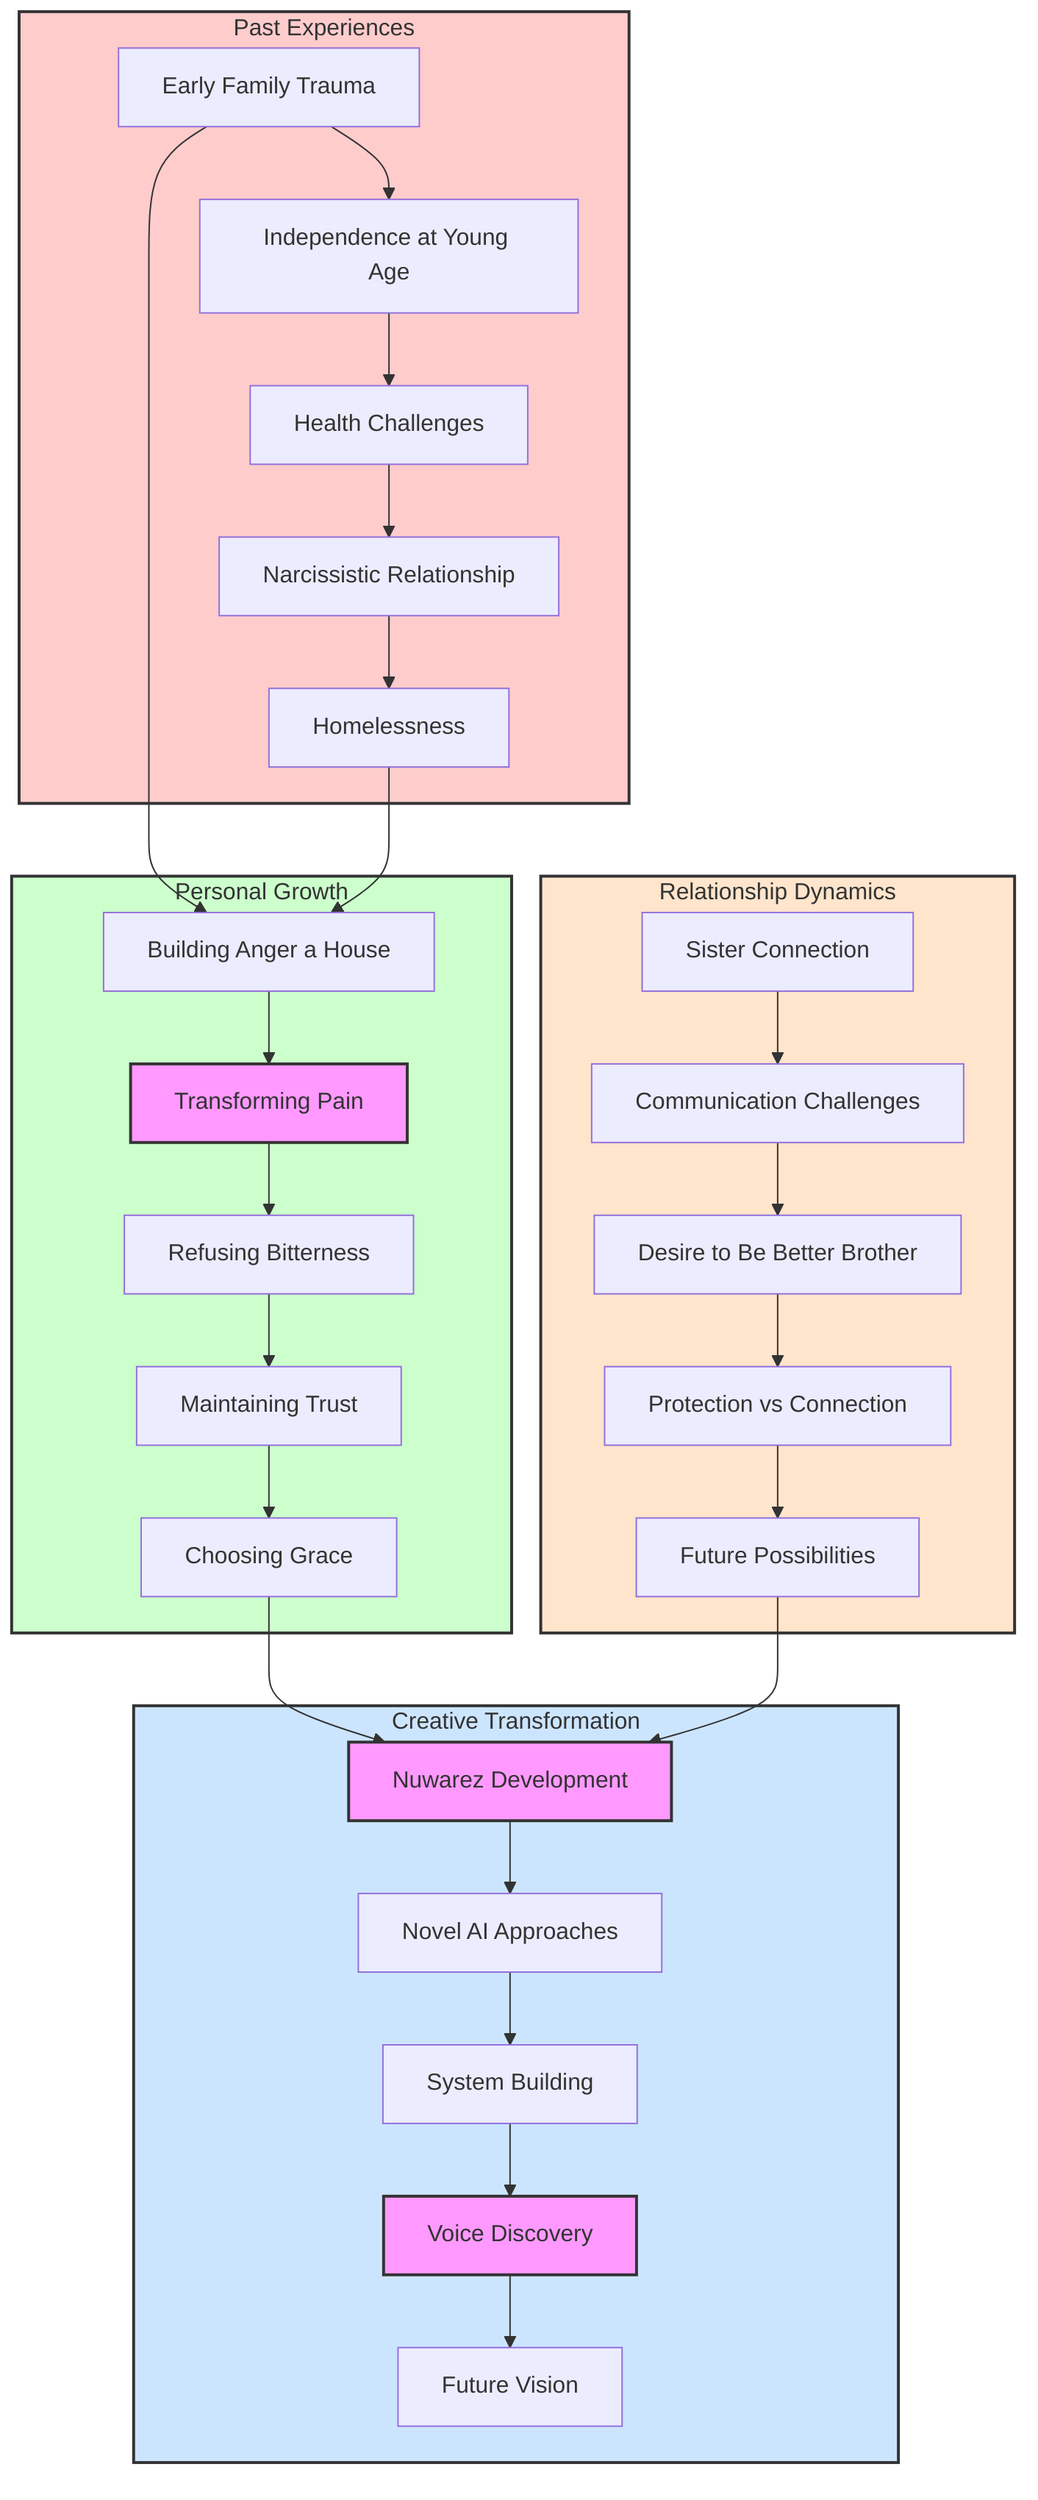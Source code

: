 flowchart TD
    subgraph Past[Past Experiences]
        A[Early Family Trauma] --> B[Independence at Young Age]
        B --> C[Health Challenges]
        C --> D[Narcissistic Relationship]
        D --> E[Homelessness]
    end

    subgraph Growth[Personal Growth]
        F[Building Anger a House] --> G[Transforming Pain]
        G --> H[Refusing Bitterness]
        H --> I[Maintaining Trust]
        I --> J[Choosing Grace]
    end

    subgraph Creation[Creative Transformation]
        K[Nuwarez Development] --> L[Novel AI Approaches]
        L --> M[System Building]
        M --> N[Voice Discovery]
        N --> O[Future Vision]
    end

    subgraph Connection[Relationship Dynamics]
        P[Sister Connection] --> Q[Communication Challenges]
        Q --> R[Desire to Be Better Brother]
        R --> S[Protection vs Connection]
        S --> T[Future Possibilities]
    end

    A --> F
    E --> F
    J --> K
    T --> K

    style Past fill:#ffcccc,stroke:#333,stroke-width:2px
    style Growth fill:#ccffcc,stroke:#333,stroke-width:2px
    style Creation fill:#cce5ff,stroke:#333,stroke-width:2px
    style Connection fill:#ffe5cc,stroke:#333,stroke-width:2px

    classDef transformation fill:#f9f,stroke:#333,stroke-width:2px
    class G,K,N transformation